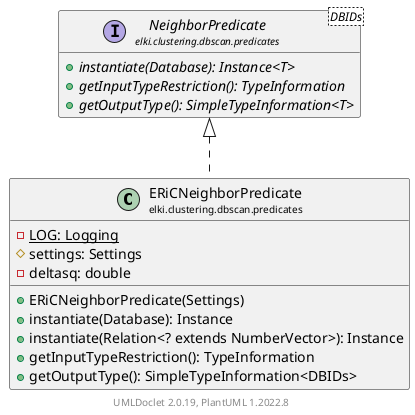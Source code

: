 @startuml
    remove .*\.(Instance|Par|Parameterizer|Factory)$
    set namespaceSeparator none
    hide empty fields
    hide empty methods

    class "<size:14>ERiCNeighborPredicate\n<size:10>elki.clustering.dbscan.predicates" as elki.clustering.dbscan.predicates.ERiCNeighborPredicate [[ERiCNeighborPredicate.html]] {
        {static} -LOG: Logging
        #settings: Settings
        -deltasq: double
        +ERiCNeighborPredicate(Settings)
        +instantiate(Database): Instance
        +instantiate(Relation<? extends NumberVector>): Instance
        +getInputTypeRestriction(): TypeInformation
        +getOutputType(): SimpleTypeInformation<DBIDs>
    }

    interface "<size:14>NeighborPredicate\n<size:10>elki.clustering.dbscan.predicates" as elki.clustering.dbscan.predicates.NeighborPredicate<DBIDs> [[NeighborPredicate.html]] {
        {abstract} +instantiate(Database): Instance<T>
        {abstract} +getInputTypeRestriction(): TypeInformation
        {abstract} +getOutputType(): SimpleTypeInformation<T>
    }
    class "<size:14>ERiCNeighborPredicate.Instance\n<size:10>elki.clustering.dbscan.predicates" as elki.clustering.dbscan.predicates.ERiCNeighborPredicate.Instance [[ERiCNeighborPredicate.Instance.html]]
    class "<size:14>ERiCNeighborPredicate.Par\n<size:10>elki.clustering.dbscan.predicates" as elki.clustering.dbscan.predicates.ERiCNeighborPredicate.Par [[ERiCNeighborPredicate.Par.html]]

    elki.clustering.dbscan.predicates.NeighborPredicate <|.. elki.clustering.dbscan.predicates.ERiCNeighborPredicate
    elki.clustering.dbscan.predicates.ERiCNeighborPredicate +-- elki.clustering.dbscan.predicates.ERiCNeighborPredicate.Instance
    elki.clustering.dbscan.predicates.ERiCNeighborPredicate +-- elki.clustering.dbscan.predicates.ERiCNeighborPredicate.Par

    center footer UMLDoclet 2.0.19, PlantUML 1.2022.8
@enduml
